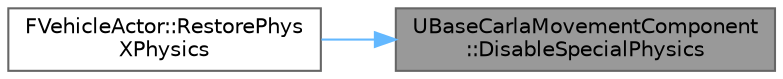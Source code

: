 digraph "UBaseCarlaMovementComponent::DisableSpecialPhysics"
{
 // INTERACTIVE_SVG=YES
 // LATEX_PDF_SIZE
  bgcolor="transparent";
  edge [fontname=Helvetica,fontsize=10,labelfontname=Helvetica,labelfontsize=10];
  node [fontname=Helvetica,fontsize=10,shape=box,height=0.2,width=0.4];
  rankdir="RL";
  Node1 [id="Node000001",label="UBaseCarlaMovementComponent\l::DisableSpecialPhysics",height=0.2,width=0.4,color="gray40", fillcolor="grey60", style="filled", fontcolor="black",tooltip=" "];
  Node1 -> Node2 [id="edge1_Node000001_Node000002",dir="back",color="steelblue1",style="solid",tooltip=" "];
  Node2 [id="Node000002",label="FVehicleActor::RestorePhys\lXPhysics",height=0.2,width=0.4,color="grey40", fillcolor="white", style="filled",URL="$d7/d01/classFVehicleActor.html#aeb6d4b81a5c7dc6d7c5cad00799d7bbb",tooltip=" "];
}
